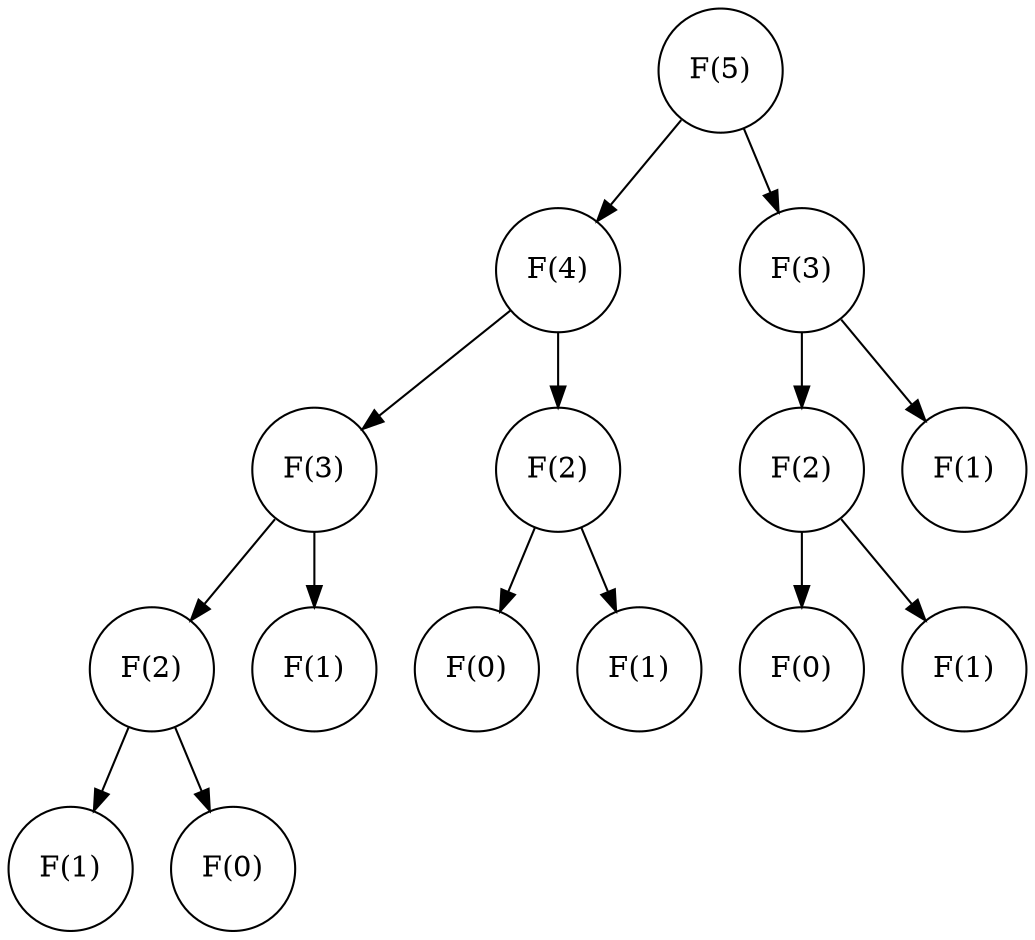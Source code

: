 digraph {
    rankdir=TB;
    node [shape=circle];
    0 [label = "F(5)"];
    1 [label = "F(4)"];
    2 [label = "F(3)"];
    3 [label = "F(3)"];
    4 [label = "F(2)"];
    5 [label = "F(2)"];
    6 [label = "F(1)"];
    7 [label = "F(2)"];
    8 [label = "F(1)"];
    9 [label = "F(0)"];
    10 [label = "F(1)"];
    11 [label = "F(0)"];
    12 [label = "F(1)"];
    13 [label = "F(0)"];
    14 [label = "F(1)"];
    0 -> 1;
    0 -> 2;
    1 -> 3;
    1 -> 4;
    2 -> 5;
    2 -> 6;
    3 -> 7;
    3 -> 8;
    7 -> 10;
    7 -> 11;
    5 -> 12;
    5 -> 9;
    4 -> 13;
    4 -> 14;
}
